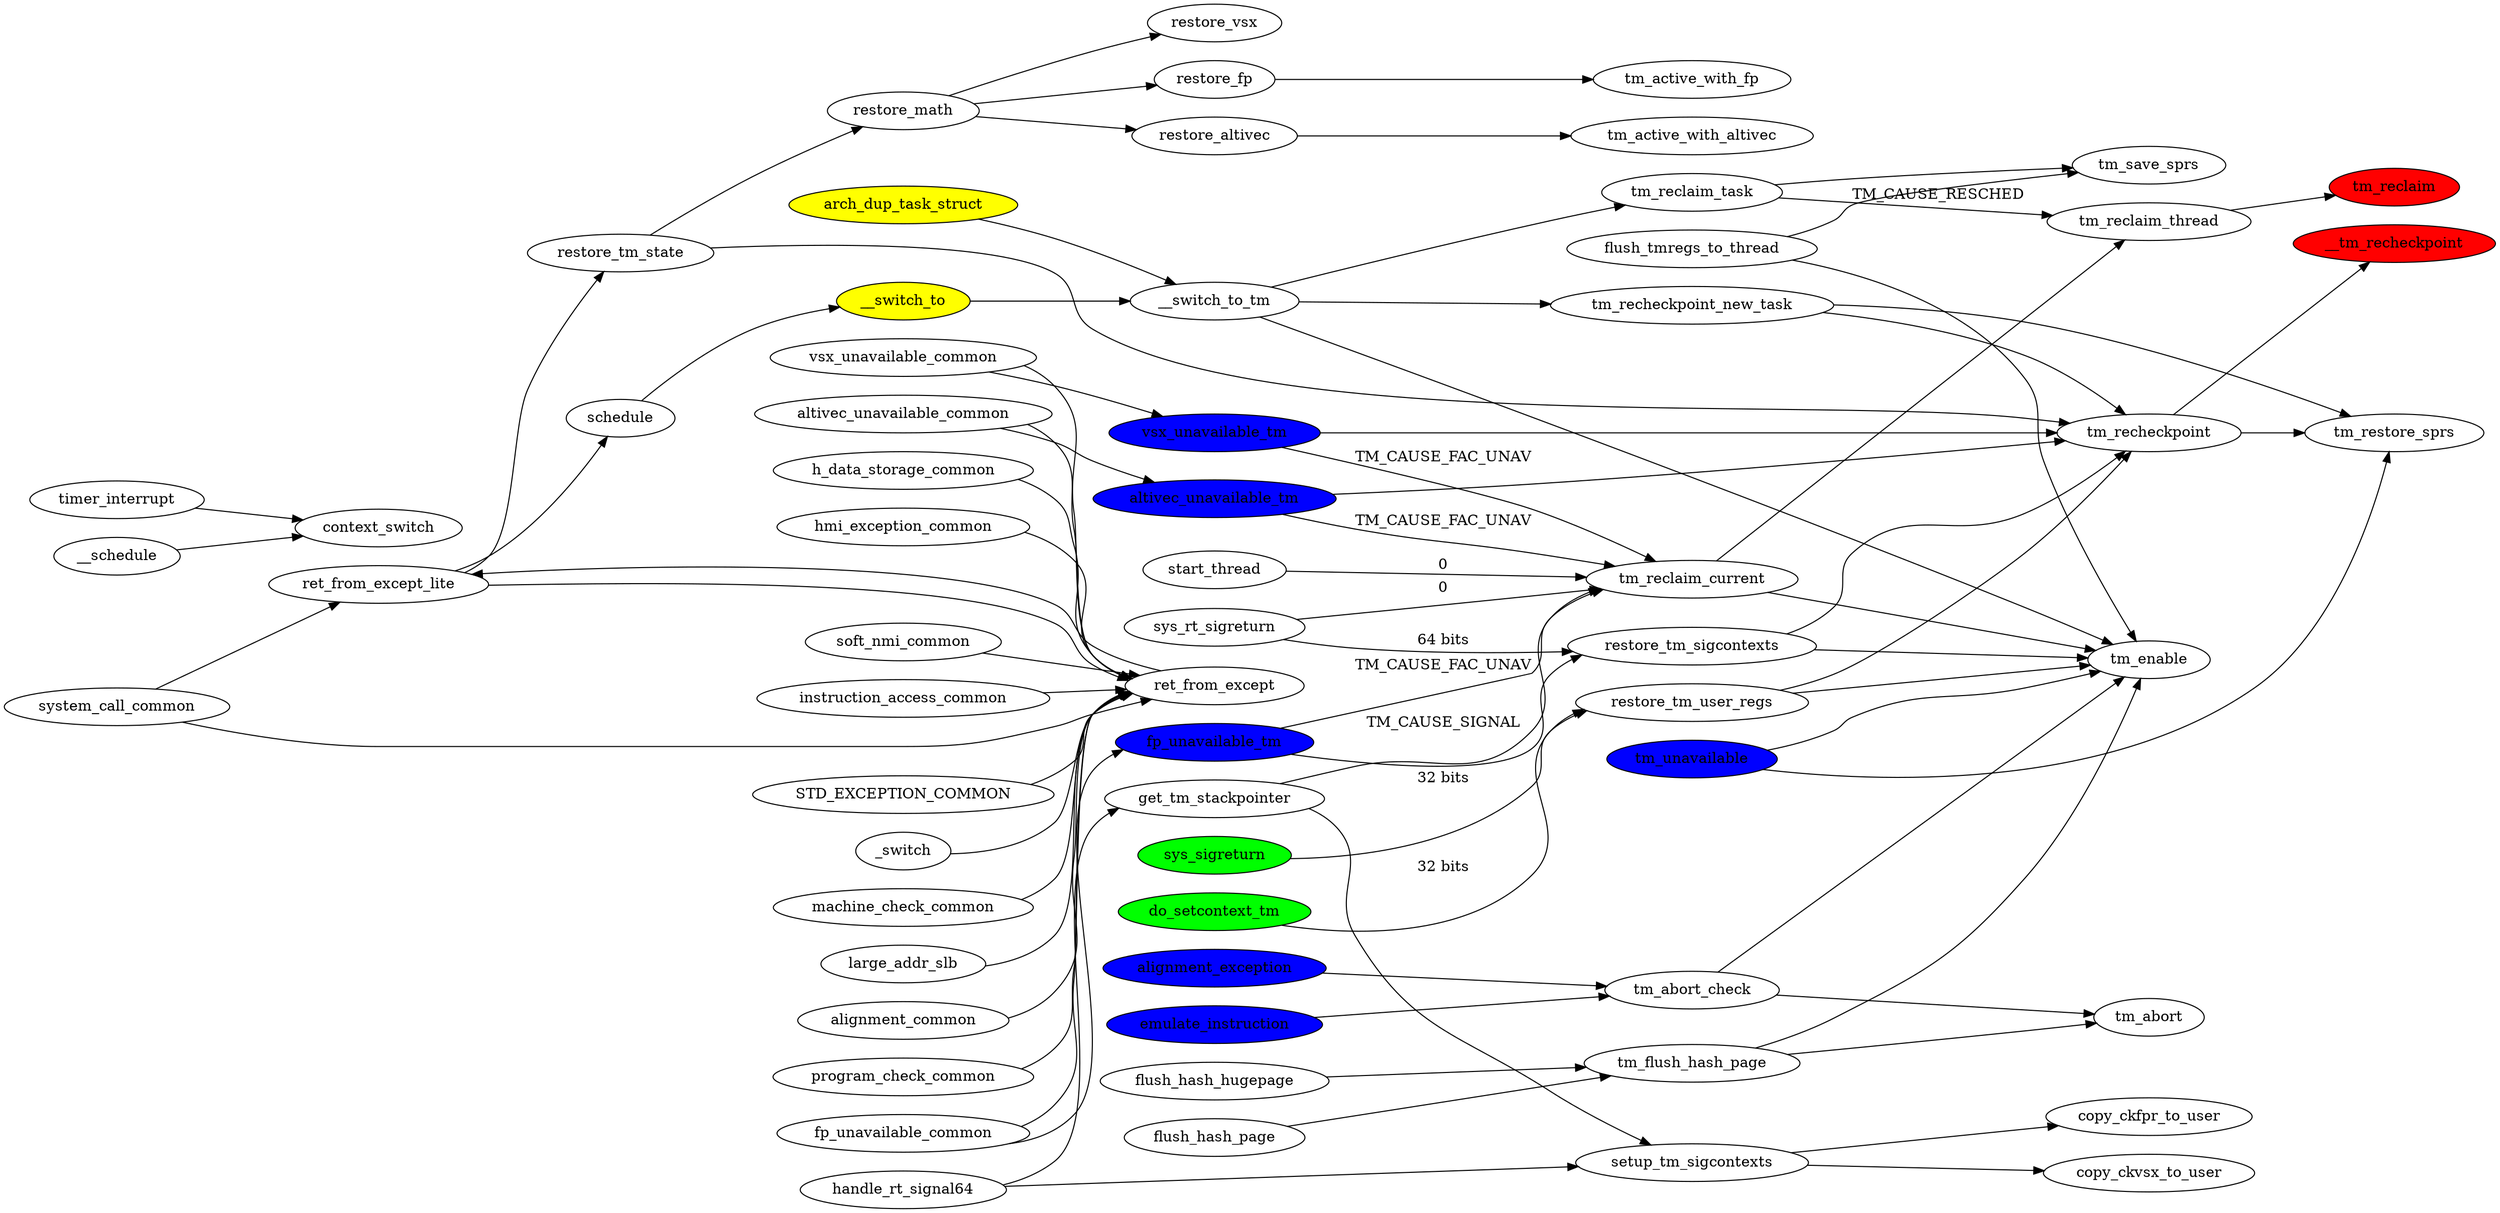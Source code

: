 digraph {

	rankdir=LR;

	tm_recheckpoint_new_task -> tm_recheckpoint;
	restore_tm_user_regs -> tm_recheckpoint;
	fp_unavailable_tm	-> restore_tm_sigcontexts;
	altivec_unavailable_tm  -> tm_recheckpoint;
	vsx_unavailable_tm	-> tm_recheckpoint;


	sys_rt_sigreturn	-> restore_tm_sigcontexts[label="64 bits"];

	do_setcontext_tm	-> restore_tm_user_regs[label="32 bits"];
	sys_sigreturn		->restore_tm_user_regs[label="32 bits"];

	__switch_to_tm		-> tm_recheckpoint_new_task;

	restore_tm_sigcontexts  -> tm_recheckpoint;	
	
	
	/* tm_enable */
	tm_unavailable		-> tm_enable;
	tm_reclaim_current	-> tm_enable;
	restore_tm_sigcontexts	-> tm_enable;
	tm_abort_check		-> tm_enable;
	tm_flush_hash_page	-> tm_enable;
	__switch_to_tm		-> tm_enable;
	restore_tm_user_regs	-> tm_enable;
	tm_recheckpoint		-> __tm_recheckpoint


	flush_hash_page		-> tm_flush_hash_page;
	flush_hash_hugepage	-> tm_flush_hash_page;

	// restore_spr 
	tm_recheckpoint_new_task -> tm_restore_sprs;
	tm_recheckpoint		-> tm_restore_sprs;
	tm_unavailable		-> tm_restore_sprs;
	
	flush_tmregs_to_thread -> tm_save_sprs;
	flush_tmregs_to_thread	-> tm_enable;
	
	tm_abort_check	-> tm_abort;
	tm_flush_hash_page -> tm_abort;


	tm_reclaim_thread -> 	tm_reclaim;

	tm_reclaim_current -> 	tm_reclaim_thread;
	tm_reclaim_task -> 	tm_reclaim_thread[label="TM_CAUSE_RESCHED"];
	tm_reclaim_task -> 	tm_save_sprs;
	start_thread ->		tm_reclaim_current[label="0"];
	sys_rt_sigreturn -> 	tm_reclaim_current[label="0"];
	fp_unavailable_tm -> 	tm_reclaim_current[label="TM_CAUSE_FAC_UNAV"];
	altivec_unavailable_tm->tm_reclaim_current[label="TM_CAUSE_FAC_UNAV"];
	vsx_unavailable_tm ->   tm_reclaim_current[label="TM_CAUSE_FAC_UNAV"];
	fp_unavailable_common	-> fp_unavailable_tm;
	altivec_unavailable_common -> altivec_unavailable_tm;
	vsx_unavailable_common ->   vsx_unavailable_tm;
	
	
	/* The syscall_comon is aborted if MSR[TS] is set */
	ret_from_except_lite	-> restore_tm_state;
	restore_tm_state	-> tm_recheckpoint;
	restore_tm_state	-> restore_math;


	restore_math 		-> restore_fp;
	restore_math		-> restore_altivec;
	restore_math		-> restore_vsx;

	restore_fp		-> tm_active_with_fp;
	restore_altivec		-> tm_active_with_altivec;

	__switch_to_tm 		-> tm_reclaim_task;
	timer_interrupt		-> context_switch;
	ret_from_except_lite	-> schedule;
	schedule		-> __switch_to;
	__schedule		-> context_switch
	__switch_to 		-> __switch_to_tm;
	arch_dup_task_struct 	-> __switch_to_tm;
	


	emulate_instruction -> tm_abort_check;
	alignment_exception -> tm_abort_check;

	
	/* Signal */
	get_tm_stackpointer	-> tm_reclaim_current[label="TM_CAUSE_SIGNAL"];
	get_tm_stackpointer	-> setup_tm_sigcontexts;
	handle_rt_signal64	-> get_tm_stackpointer;
	handle_rt_signal64	-> setup_tm_sigcontexts;
	setup_tm_sigcontexts	-> copy_ckfpr_to_user;
	setup_tm_sigcontexts	-> copy_ckvsx_to_user;

	/* IRQ path */
	system_call_common	-> ret_from_except_lite;
	ret_from_except		-> ret_from_except_lite;
	STD_EXCEPTION_COMMON	-> ret_from_except;
	system_call_common	-> ret_from_except;
	ret_from_except_lite	-> ret_from_except;
	_switch			-> ret_from_except;
	machine_check_common	-> ret_from_except;
	large_addr_slb		-> ret_from_except;
	alignment_common	-> ret_from_except;
	program_check_common	-> ret_from_except;
	fp_unavailable_common	-> ret_from_except;
	h_data_storage_common	-> ret_from_except;
	hmi_exception_common 	-> ret_from_except;
	altivec_unavailable_common     -> ret_from_except;
	vsx_unavailable_common 	-> ret_from_except;
	soft_nmi_common		-> ret_from_except;
	instruction_access_common -> ret_from_except;

	/* Give ups
	giveup_fpu            -> check_if_tm_restore_required;
	enable_kernel_fp      -> check_if_tm_restore_required;
	giveup_altivec        -> check_if_tm_restore_required;
	enable_kernel_altivec -> check_if_tm_restore_required;
	giveup_vsx            -> check_if_tm_restore_required;
	enable_kernel_vsx     -> check_if_tm_restore_required;
	giveup_spe            -> check_if_tm_restore_required;
	enable_kernel_spe     -> check_if_tm_restore_required;
	giveup_all            -> check_if_tm_restore_required;
	*/

/*
	vsr_get			-> flush_tmregs_to_thread;
	vsr_set			-> flush_tmregs_to_thread;
	tm_cgpr_get		-> flush_tmregs_to_thread;
	tm_cgpr_set		-> flush_tmregs_to_thread;
	tm_cfpr_get		-> flush_tmregs_to_thread;
	tm_cfpr_set		-> flush_tmregs_to_thread;
	tm_cvmx_get		-> flush_tmregs_to_thread;
	tm_cvmx_set		-> flush_tmregs_to_thread;
	tm_cvsx_get		-> flush_tmregs_to_thread;
	tm_cvsx_set		-> flush_tmregs_to_thread;
	tm_spr_get		-> flush_tmregs_to_thread;
	tm_spr_set		-> flush_tmregs_to_thread;
*/


	/* Final states */
	__tm_recheckpoint 	[style=filled, fillcolor=red]
	tm_reclaim 		[style=filled, fillcolor=red]

	// Context switch
	__switch_to		[style=filled, fillcolor=yellow]
	arch_dup_task_struct 	[style=filled, fillcolor=yellow]

	// IRQ
	fp_unavailable_tm	[style=filled, fillcolor=blue]
	tm_unavailable		[style=filled, fillcolor=blue]
	vsx_unavailable_tm	[style=filled, fillcolor=blue]
	altivec_unavailable_tm	[style=filled, fillcolor=blue]
	emulate_instruction     [style=filled, fillcolor=blue]
	alignment_exception     [style=filled, fillcolor=blue]

	// Signal handler
	sys_sigreturn		[style=filled, fillcolor=green]
	do_setcontext_tm	[style=filled, fillcolor=green]



/*
	//ptrace
	vsr_get			[style=filled, fillcolor=cyan]
	vsr_set			[style=filled, fillcolor=cyan] 
	tm_cgpr_get		[style=filled, fillcolor=cyan] 
	tm_cgpr_set		[style=filled, fillcolor=cyan] 
	tm_cfpr_get		[style=filled, fillcolor=cyan] 
	tm_cfpr_set		[style=filled, fillcolor=cyan] 
	tm_cvmx_get		[style=filled, fillcolor=cyan] 
	tm_cvmx_set		[style=filled, fillcolor=cyan] 
	tm_cvsx_get		[style=filled, fillcolor=cyan] 
	tm_cvsx_set		[style=filled, fillcolor=cyan] 
	tm_spr_get		[style=filled, fillcolor=cyan] 
	tm_spr_set		[style=filled, fillcolor=cyan] 

*/
}
